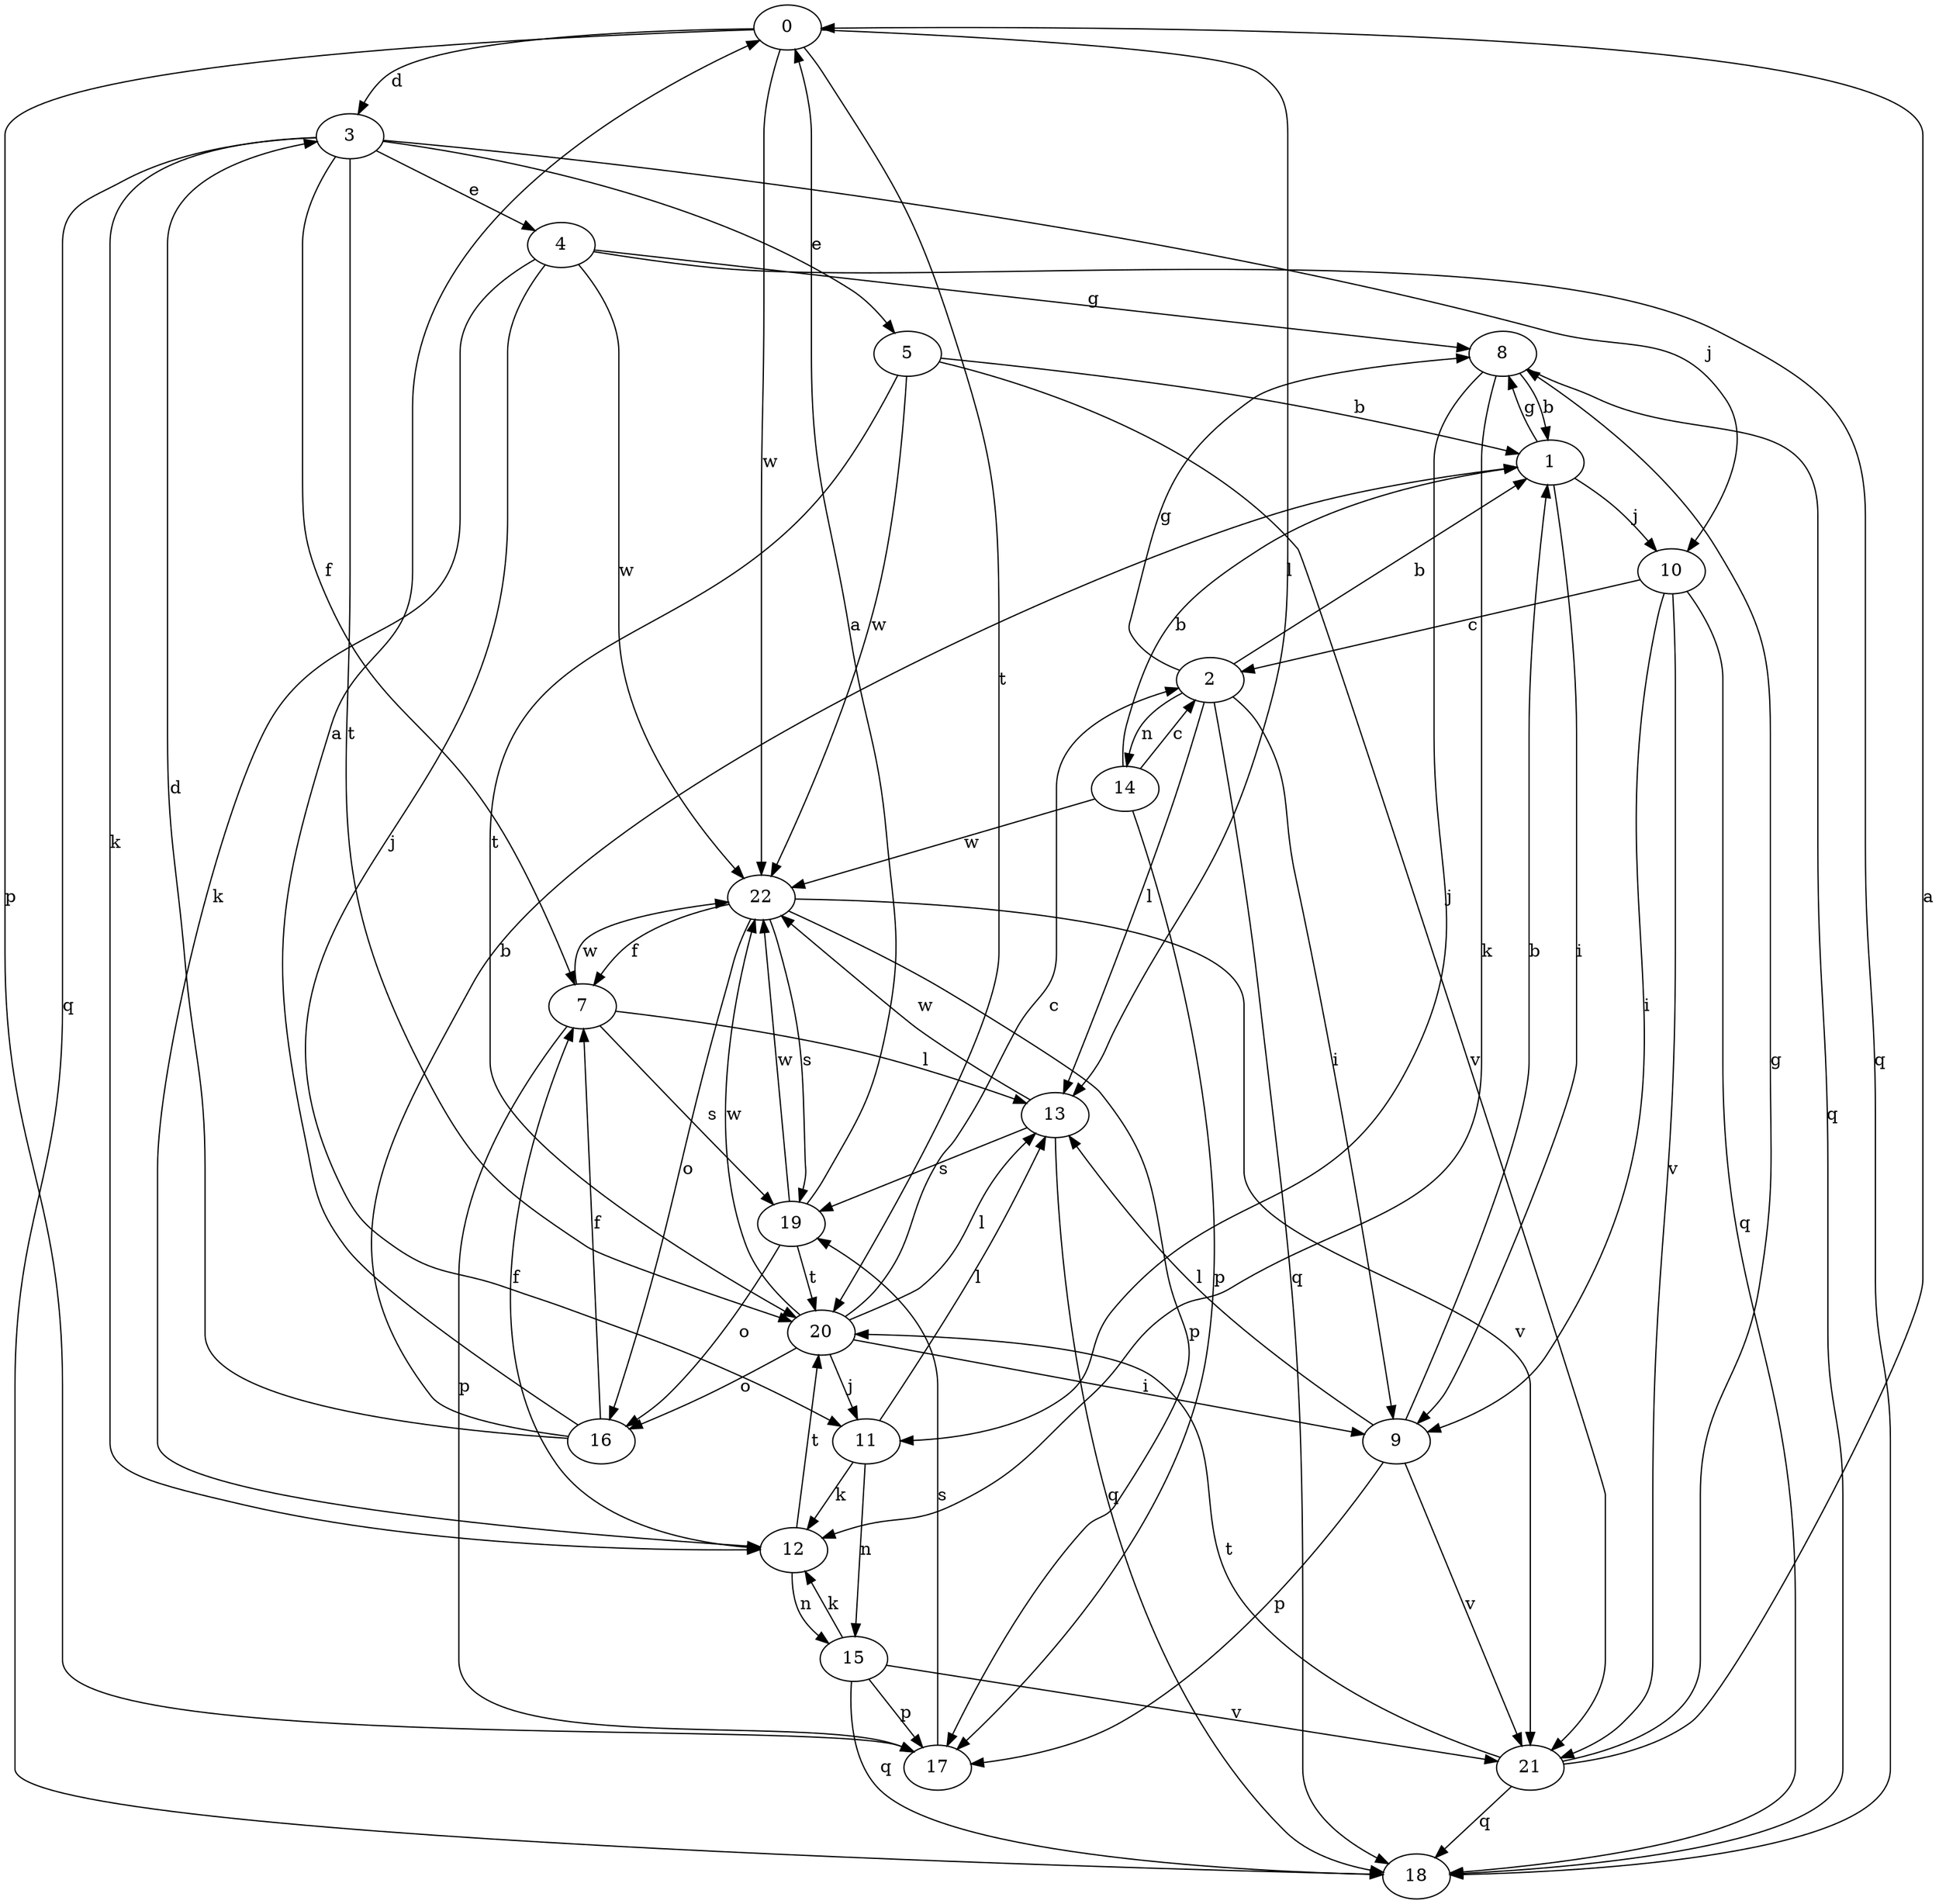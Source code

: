 strict digraph  {
0;
1;
2;
3;
4;
5;
7;
8;
9;
10;
11;
12;
13;
14;
15;
16;
17;
18;
19;
20;
21;
22;
0 -> 3  [label=d];
0 -> 13  [label=l];
0 -> 17  [label=p];
0 -> 20  [label=t];
0 -> 22  [label=w];
1 -> 8  [label=g];
1 -> 9  [label=i];
1 -> 10  [label=j];
2 -> 1  [label=b];
2 -> 8  [label=g];
2 -> 9  [label=i];
2 -> 13  [label=l];
2 -> 14  [label=n];
2 -> 18  [label=q];
3 -> 4  [label=e];
3 -> 5  [label=e];
3 -> 7  [label=f];
3 -> 10  [label=j];
3 -> 12  [label=k];
3 -> 18  [label=q];
3 -> 20  [label=t];
4 -> 8  [label=g];
4 -> 11  [label=j];
4 -> 12  [label=k];
4 -> 18  [label=q];
4 -> 22  [label=w];
5 -> 1  [label=b];
5 -> 20  [label=t];
5 -> 21  [label=v];
5 -> 22  [label=w];
7 -> 13  [label=l];
7 -> 17  [label=p];
7 -> 19  [label=s];
7 -> 22  [label=w];
8 -> 1  [label=b];
8 -> 11  [label=j];
8 -> 12  [label=k];
8 -> 18  [label=q];
9 -> 1  [label=b];
9 -> 13  [label=l];
9 -> 17  [label=p];
9 -> 21  [label=v];
10 -> 2  [label=c];
10 -> 9  [label=i];
10 -> 18  [label=q];
10 -> 21  [label=v];
11 -> 12  [label=k];
11 -> 13  [label=l];
11 -> 15  [label=n];
12 -> 7  [label=f];
12 -> 15  [label=n];
12 -> 20  [label=t];
13 -> 18  [label=q];
13 -> 19  [label=s];
13 -> 22  [label=w];
14 -> 1  [label=b];
14 -> 2  [label=c];
14 -> 17  [label=p];
14 -> 22  [label=w];
15 -> 12  [label=k];
15 -> 17  [label=p];
15 -> 18  [label=q];
15 -> 21  [label=v];
16 -> 0  [label=a];
16 -> 1  [label=b];
16 -> 3  [label=d];
16 -> 7  [label=f];
17 -> 19  [label=s];
19 -> 0  [label=a];
19 -> 16  [label=o];
19 -> 20  [label=t];
19 -> 22  [label=w];
20 -> 2  [label=c];
20 -> 9  [label=i];
20 -> 11  [label=j];
20 -> 13  [label=l];
20 -> 16  [label=o];
20 -> 22  [label=w];
21 -> 0  [label=a];
21 -> 8  [label=g];
21 -> 18  [label=q];
21 -> 20  [label=t];
22 -> 7  [label=f];
22 -> 16  [label=o];
22 -> 17  [label=p];
22 -> 19  [label=s];
22 -> 21  [label=v];
}
